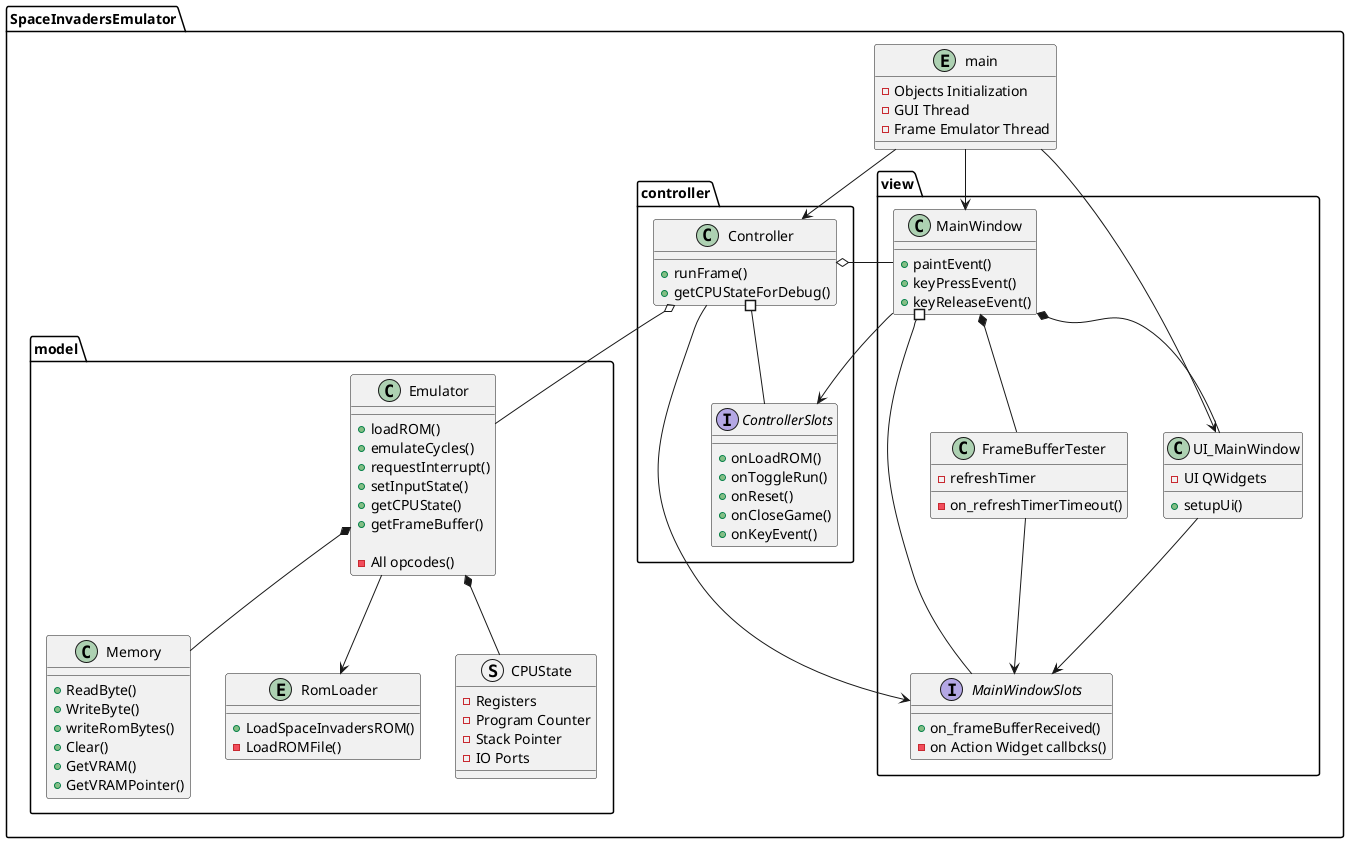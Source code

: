 @startuml

package SpaceInvadersEmulator
{
    entity main

    '''''''''''''''''' Packages. '''''''''''''''''''
    package controller
    {
        class Controller
        interface ControllerSlots
    }

    package view
    {
        class MainWindow
        class UI_MainWindow
        class FrameBufferTester
        interface MainWindowSlots
    }

    package model
    {
        class Emulator
        class Memory
        entity RomLoader
        struct CPUState
    }

    ''''''''''''''''''' Main.cpp '''''''''''''''''''
    entity main {
        - Objects Initialization
        - GUI Thread
        - Frame Emulator Thread
    }

    main -down-> controller.Controller
    main -down-> view.MainWindow
    main -down-> view.UI_MainWindow


    ''''''''''''''''''' MainWindow class. '''''''''''''''''''
    class view.MainWindow {
        + paintEvent()
        + keyPressEvent()
        + keyReleaseEvent()
    }

    interface view.MainWindowSlots {
        + on_frameBufferReceived()
        - on Action Widget callbcks()
    }

    view.UI_MainWindow -down-> view.MainWindowSlots
    view.MainWindow *-down- view.UI_MainWindow
    view.MainWindow #-right- view.MainWindowSlots
    view.MainWindow --> controller.ControllerSlots

    class view.UI_MainWindow {
        - UI QWidgets
        + setupUi()
    }


    ''''''''''''''''''' FrameBufferTester class. '''''''''''''''''''
    class view.FrameBufferTester {
        -refreshTimer
        -on_refreshTimerTimeout()
    }

    view.FrameBufferTester --> view.MainWindowSlots
    view.MainWindow *-right- view.FrameBufferTester


    ''''''''''''''''''' Controller class. '''''''''''''''''''
    class controller.Controller {
        + runFrame()
        + getCPUStateForDebug()
    }

    interface controller.ControllerSlots {
        + onLoadROM()
        + onToggleRun()
        + onReset()
        + onCloseGame()
        + onKeyEvent()
    }

    controller.Controller #-- controller.ControllerSlots
    controller.Controller o-- view.MainWindow
    controller.Controller o-- model.Emulator
    controller.Controller --> view.MainWindowSlots

    ''''''''''''''''''' Emulator class. '''''''''''''''''''
    class model.Emulator {
        + loadROM()
        + emulateCycles()
        + requestInterrupt()
        + setInputState()
        + getCPUState()
        + getFrameBuffer()

        - All opcodes()
    }

    model.Emulator *-- model.CPUState
    model.Emulator *-- model.Memory
    model.Emulator --> model.RomLoader

    struct model.CPUState {
        - Registers
        - Program Counter
        - Stack Pointer
        - IO Ports
    }


    ''''''''''''''''''' Memory class. '''''''''''''''''''
    class model.Memory {
        + ReadByte()
        + WriteByte()
        + writeRomBytes()
        + Clear()
        + GetVRAM()
        + GetVRAMPointer()
    }


    ''''''''''''''''''' RomLoader entity. '''''''''''''''''''
    entity model.RomLoader {
        + LoadSpaceInvadersROM()
        - LoadROMFile()
    }
}
' package SpaceInvadersEmulator
@enduml
